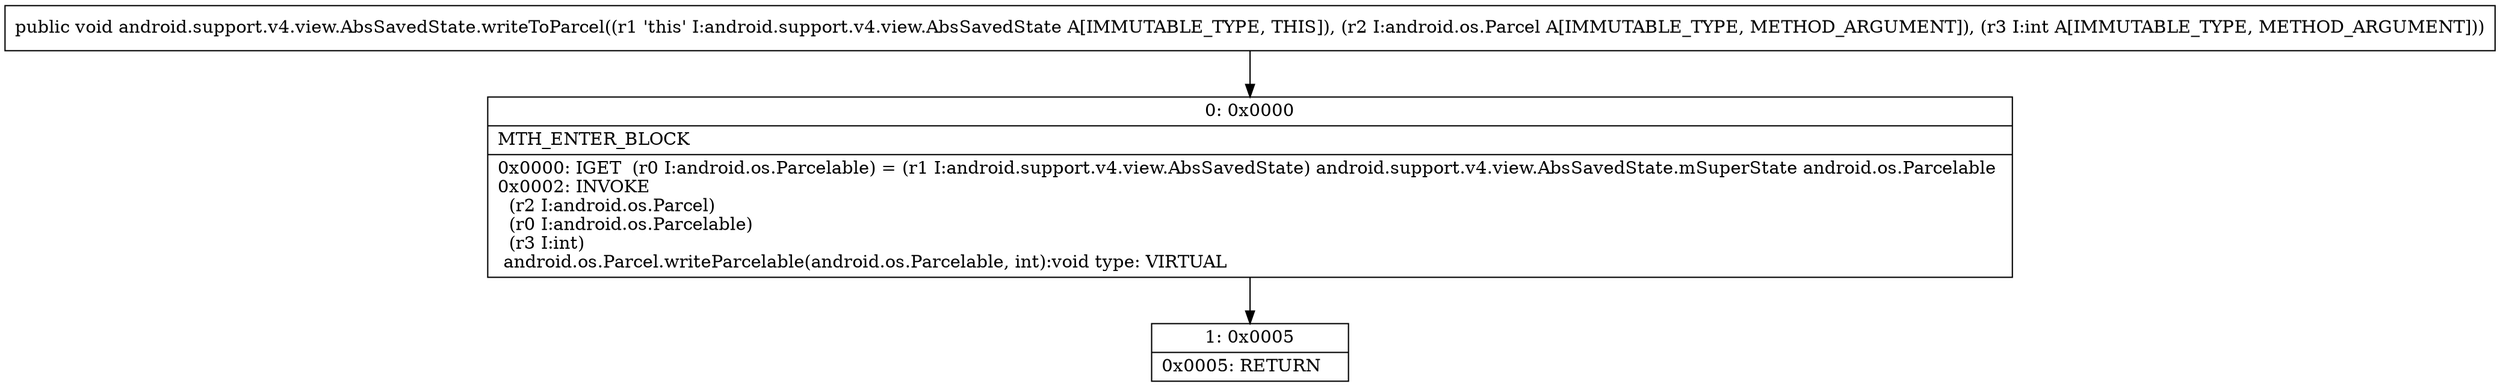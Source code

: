 digraph "CFG forandroid.support.v4.view.AbsSavedState.writeToParcel(Landroid\/os\/Parcel;I)V" {
Node_0 [shape=record,label="{0\:\ 0x0000|MTH_ENTER_BLOCK\l|0x0000: IGET  (r0 I:android.os.Parcelable) = (r1 I:android.support.v4.view.AbsSavedState) android.support.v4.view.AbsSavedState.mSuperState android.os.Parcelable \l0x0002: INVOKE  \l  (r2 I:android.os.Parcel)\l  (r0 I:android.os.Parcelable)\l  (r3 I:int)\l android.os.Parcel.writeParcelable(android.os.Parcelable, int):void type: VIRTUAL \l}"];
Node_1 [shape=record,label="{1\:\ 0x0005|0x0005: RETURN   \l}"];
MethodNode[shape=record,label="{public void android.support.v4.view.AbsSavedState.writeToParcel((r1 'this' I:android.support.v4.view.AbsSavedState A[IMMUTABLE_TYPE, THIS]), (r2 I:android.os.Parcel A[IMMUTABLE_TYPE, METHOD_ARGUMENT]), (r3 I:int A[IMMUTABLE_TYPE, METHOD_ARGUMENT])) }"];
MethodNode -> Node_0;
Node_0 -> Node_1;
}

